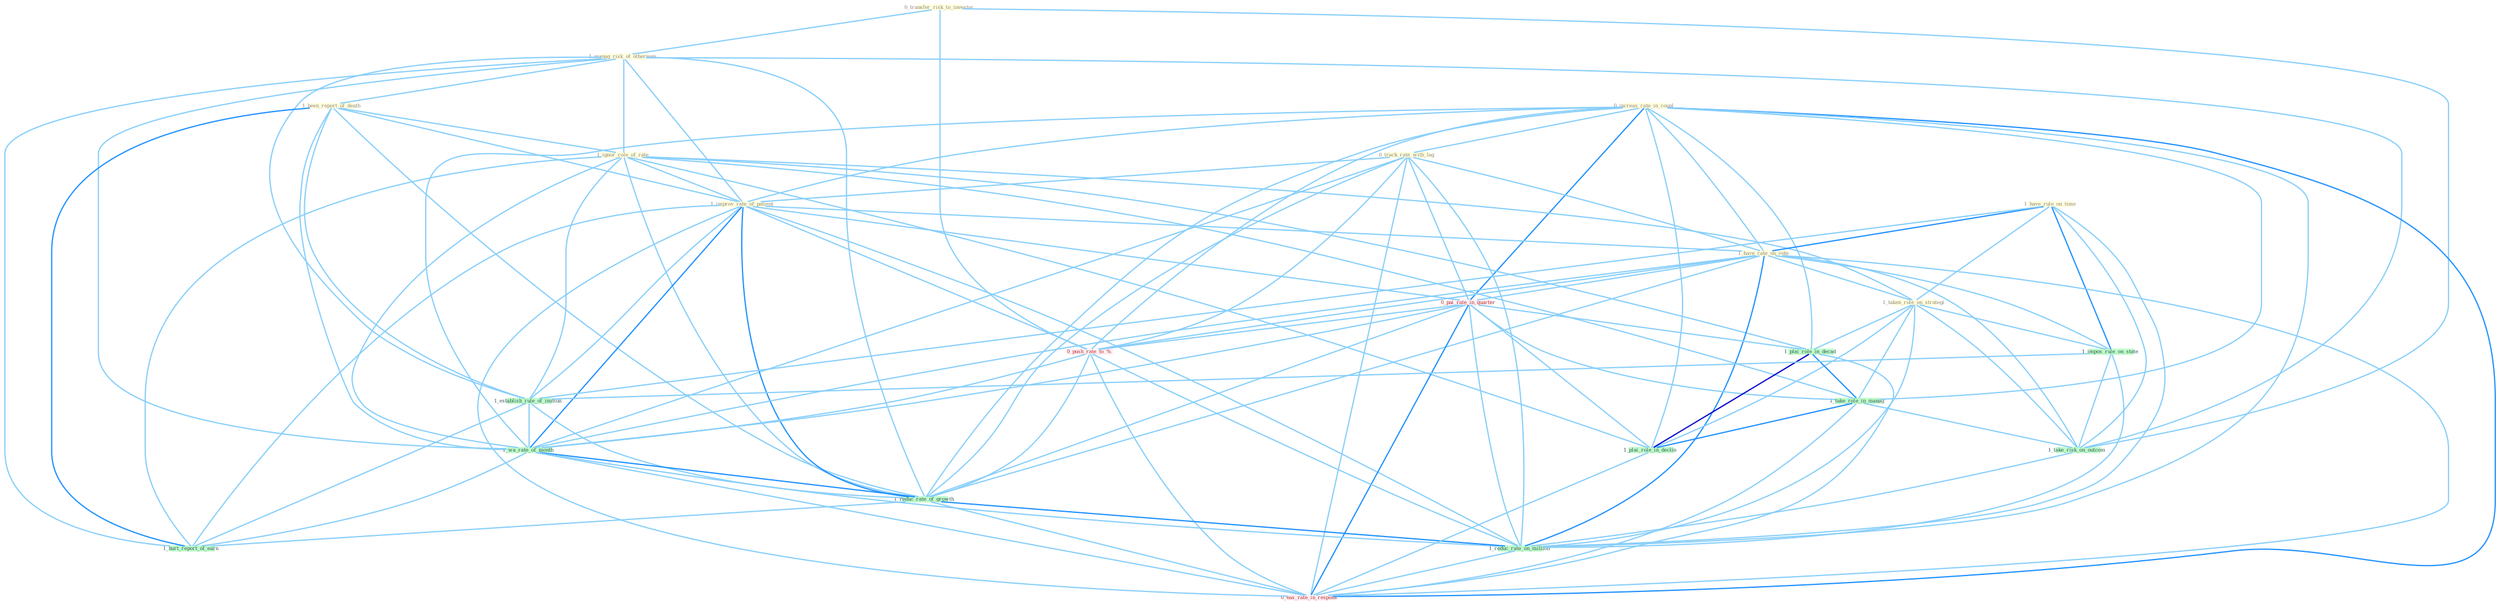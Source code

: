 Graph G{ 
    node
    [shape=polygon,style=filled,width=.5,height=.06,color="#BDFCC9",fixedsize=true,fontsize=4,
    fontcolor="#2f4f4f"];
    {node
    [color="#ffffe0", fontcolor="#8b7d6b"] "0_transfer_risk_to_investor " "1_manag_risk_of_othernum " "0_increas_rate_in_coupl " "0_track_rate_with_lag " "1_been_report_of_death " "1_ignor_role_of_rate " "1_improv_rate_of_patient " "1_have_rule_on_time " "1_have_rate_on_vote " "1_taken_role_on_strategi "}
{node [color="#fff0f5", fontcolor="#b22222"] "0_pai_rate_in_quarter " "0_push_rate_to_% " "0_eas_rate_in_respons "}
edge [color="#B0E2FF"];

	"0_transfer_risk_to_investor " -- "1_manag_risk_of_othernum " [w="1", color="#87cefa" ];
	"0_transfer_risk_to_investor " -- "0_push_rate_to_% " [w="1", color="#87cefa" ];
	"0_transfer_risk_to_investor " -- "1_take_risk_on_outcom " [w="1", color="#87cefa" ];
	"1_manag_risk_of_othernum " -- "1_been_report_of_death " [w="1", color="#87cefa" ];
	"1_manag_risk_of_othernum " -- "1_ignor_role_of_rate " [w="1", color="#87cefa" ];
	"1_manag_risk_of_othernum " -- "1_improv_rate_of_patient " [w="1", color="#87cefa" ];
	"1_manag_risk_of_othernum " -- "1_take_risk_on_outcom " [w="1", color="#87cefa" ];
	"1_manag_risk_of_othernum " -- "1_establish_rule_of_immun " [w="1", color="#87cefa" ];
	"1_manag_risk_of_othernum " -- "1_wa_rate_of_month " [w="1", color="#87cefa" ];
	"1_manag_risk_of_othernum " -- "1_reduc_rate_of_growth " [w="1", color="#87cefa" ];
	"1_manag_risk_of_othernum " -- "1_hurt_report_of_earn " [w="1", color="#87cefa" ];
	"0_increas_rate_in_coupl " -- "0_track_rate_with_lag " [w="1", color="#87cefa" ];
	"0_increas_rate_in_coupl " -- "1_improv_rate_of_patient " [w="1", color="#87cefa" ];
	"0_increas_rate_in_coupl " -- "1_have_rate_on_vote " [w="1", color="#87cefa" ];
	"0_increas_rate_in_coupl " -- "0_pai_rate_in_quarter " [w="2", color="#1e90ff" , len=0.8];
	"0_increas_rate_in_coupl " -- "0_push_rate_to_% " [w="1", color="#87cefa" ];
	"0_increas_rate_in_coupl " -- "1_plai_role_in_decad " [w="1", color="#87cefa" ];
	"0_increas_rate_in_coupl " -- "1_take_role_in_manag " [w="1", color="#87cefa" ];
	"0_increas_rate_in_coupl " -- "1_plai_role_in_declin " [w="1", color="#87cefa" ];
	"0_increas_rate_in_coupl " -- "1_wa_rate_of_month " [w="1", color="#87cefa" ];
	"0_increas_rate_in_coupl " -- "1_reduc_rate_of_growth " [w="1", color="#87cefa" ];
	"0_increas_rate_in_coupl " -- "1_reduc_rate_on_million " [w="1", color="#87cefa" ];
	"0_increas_rate_in_coupl " -- "0_eas_rate_in_respons " [w="2", color="#1e90ff" , len=0.8];
	"0_track_rate_with_lag " -- "1_improv_rate_of_patient " [w="1", color="#87cefa" ];
	"0_track_rate_with_lag " -- "1_have_rate_on_vote " [w="1", color="#87cefa" ];
	"0_track_rate_with_lag " -- "0_pai_rate_in_quarter " [w="1", color="#87cefa" ];
	"0_track_rate_with_lag " -- "0_push_rate_to_% " [w="1", color="#87cefa" ];
	"0_track_rate_with_lag " -- "1_wa_rate_of_month " [w="1", color="#87cefa" ];
	"0_track_rate_with_lag " -- "1_reduc_rate_of_growth " [w="1", color="#87cefa" ];
	"0_track_rate_with_lag " -- "1_reduc_rate_on_million " [w="1", color="#87cefa" ];
	"0_track_rate_with_lag " -- "0_eas_rate_in_respons " [w="1", color="#87cefa" ];
	"1_been_report_of_death " -- "1_ignor_role_of_rate " [w="1", color="#87cefa" ];
	"1_been_report_of_death " -- "1_improv_rate_of_patient " [w="1", color="#87cefa" ];
	"1_been_report_of_death " -- "1_establish_rule_of_immun " [w="1", color="#87cefa" ];
	"1_been_report_of_death " -- "1_wa_rate_of_month " [w="1", color="#87cefa" ];
	"1_been_report_of_death " -- "1_reduc_rate_of_growth " [w="1", color="#87cefa" ];
	"1_been_report_of_death " -- "1_hurt_report_of_earn " [w="2", color="#1e90ff" , len=0.8];
	"1_ignor_role_of_rate " -- "1_improv_rate_of_patient " [w="1", color="#87cefa" ];
	"1_ignor_role_of_rate " -- "1_taken_role_on_strategi " [w="1", color="#87cefa" ];
	"1_ignor_role_of_rate " -- "1_plai_role_in_decad " [w="1", color="#87cefa" ];
	"1_ignor_role_of_rate " -- "1_take_role_in_manag " [w="1", color="#87cefa" ];
	"1_ignor_role_of_rate " -- "1_establish_rule_of_immun " [w="1", color="#87cefa" ];
	"1_ignor_role_of_rate " -- "1_plai_role_in_declin " [w="1", color="#87cefa" ];
	"1_ignor_role_of_rate " -- "1_wa_rate_of_month " [w="1", color="#87cefa" ];
	"1_ignor_role_of_rate " -- "1_reduc_rate_of_growth " [w="1", color="#87cefa" ];
	"1_ignor_role_of_rate " -- "1_hurt_report_of_earn " [w="1", color="#87cefa" ];
	"1_improv_rate_of_patient " -- "1_have_rate_on_vote " [w="1", color="#87cefa" ];
	"1_improv_rate_of_patient " -- "0_pai_rate_in_quarter " [w="1", color="#87cefa" ];
	"1_improv_rate_of_patient " -- "0_push_rate_to_% " [w="1", color="#87cefa" ];
	"1_improv_rate_of_patient " -- "1_establish_rule_of_immun " [w="1", color="#87cefa" ];
	"1_improv_rate_of_patient " -- "1_wa_rate_of_month " [w="2", color="#1e90ff" , len=0.8];
	"1_improv_rate_of_patient " -- "1_reduc_rate_of_growth " [w="2", color="#1e90ff" , len=0.8];
	"1_improv_rate_of_patient " -- "1_reduc_rate_on_million " [w="1", color="#87cefa" ];
	"1_improv_rate_of_patient " -- "1_hurt_report_of_earn " [w="1", color="#87cefa" ];
	"1_improv_rate_of_patient " -- "0_eas_rate_in_respons " [w="1", color="#87cefa" ];
	"1_have_rule_on_time " -- "1_have_rate_on_vote " [w="2", color="#1e90ff" , len=0.8];
	"1_have_rule_on_time " -- "1_taken_role_on_strategi " [w="1", color="#87cefa" ];
	"1_have_rule_on_time " -- "1_impos_rule_on_state " [w="2", color="#1e90ff" , len=0.8];
	"1_have_rule_on_time " -- "1_take_risk_on_outcom " [w="1", color="#87cefa" ];
	"1_have_rule_on_time " -- "1_establish_rule_of_immun " [w="1", color="#87cefa" ];
	"1_have_rule_on_time " -- "1_reduc_rate_on_million " [w="1", color="#87cefa" ];
	"1_have_rate_on_vote " -- "1_taken_role_on_strategi " [w="1", color="#87cefa" ];
	"1_have_rate_on_vote " -- "1_impos_rule_on_state " [w="1", color="#87cefa" ];
	"1_have_rate_on_vote " -- "0_pai_rate_in_quarter " [w="1", color="#87cefa" ];
	"1_have_rate_on_vote " -- "0_push_rate_to_% " [w="1", color="#87cefa" ];
	"1_have_rate_on_vote " -- "1_take_risk_on_outcom " [w="1", color="#87cefa" ];
	"1_have_rate_on_vote " -- "1_wa_rate_of_month " [w="1", color="#87cefa" ];
	"1_have_rate_on_vote " -- "1_reduc_rate_of_growth " [w="1", color="#87cefa" ];
	"1_have_rate_on_vote " -- "1_reduc_rate_on_million " [w="2", color="#1e90ff" , len=0.8];
	"1_have_rate_on_vote " -- "0_eas_rate_in_respons " [w="1", color="#87cefa" ];
	"1_taken_role_on_strategi " -- "1_impos_rule_on_state " [w="1", color="#87cefa" ];
	"1_taken_role_on_strategi " -- "1_plai_role_in_decad " [w="1", color="#87cefa" ];
	"1_taken_role_on_strategi " -- "1_take_role_in_manag " [w="1", color="#87cefa" ];
	"1_taken_role_on_strategi " -- "1_take_risk_on_outcom " [w="1", color="#87cefa" ];
	"1_taken_role_on_strategi " -- "1_plai_role_in_declin " [w="1", color="#87cefa" ];
	"1_taken_role_on_strategi " -- "1_reduc_rate_on_million " [w="1", color="#87cefa" ];
	"1_impos_rule_on_state " -- "1_take_risk_on_outcom " [w="1", color="#87cefa" ];
	"1_impos_rule_on_state " -- "1_establish_rule_of_immun " [w="1", color="#87cefa" ];
	"1_impos_rule_on_state " -- "1_reduc_rate_on_million " [w="1", color="#87cefa" ];
	"0_pai_rate_in_quarter " -- "0_push_rate_to_% " [w="1", color="#87cefa" ];
	"0_pai_rate_in_quarter " -- "1_plai_role_in_decad " [w="1", color="#87cefa" ];
	"0_pai_rate_in_quarter " -- "1_take_role_in_manag " [w="1", color="#87cefa" ];
	"0_pai_rate_in_quarter " -- "1_plai_role_in_declin " [w="1", color="#87cefa" ];
	"0_pai_rate_in_quarter " -- "1_wa_rate_of_month " [w="1", color="#87cefa" ];
	"0_pai_rate_in_quarter " -- "1_reduc_rate_of_growth " [w="1", color="#87cefa" ];
	"0_pai_rate_in_quarter " -- "1_reduc_rate_on_million " [w="1", color="#87cefa" ];
	"0_pai_rate_in_quarter " -- "0_eas_rate_in_respons " [w="2", color="#1e90ff" , len=0.8];
	"0_push_rate_to_% " -- "1_wa_rate_of_month " [w="1", color="#87cefa" ];
	"0_push_rate_to_% " -- "1_reduc_rate_of_growth " [w="1", color="#87cefa" ];
	"0_push_rate_to_% " -- "1_reduc_rate_on_million " [w="1", color="#87cefa" ];
	"0_push_rate_to_% " -- "0_eas_rate_in_respons " [w="1", color="#87cefa" ];
	"1_plai_role_in_decad " -- "1_take_role_in_manag " [w="2", color="#1e90ff" , len=0.8];
	"1_plai_role_in_decad " -- "1_plai_role_in_declin " [w="3", color="#0000cd" , len=0.6];
	"1_plai_role_in_decad " -- "0_eas_rate_in_respons " [w="1", color="#87cefa" ];
	"1_take_role_in_manag " -- "1_take_risk_on_outcom " [w="1", color="#87cefa" ];
	"1_take_role_in_manag " -- "1_plai_role_in_declin " [w="2", color="#1e90ff" , len=0.8];
	"1_take_role_in_manag " -- "0_eas_rate_in_respons " [w="1", color="#87cefa" ];
	"1_take_risk_on_outcom " -- "1_reduc_rate_on_million " [w="1", color="#87cefa" ];
	"1_establish_rule_of_immun " -- "1_wa_rate_of_month " [w="1", color="#87cefa" ];
	"1_establish_rule_of_immun " -- "1_reduc_rate_of_growth " [w="1", color="#87cefa" ];
	"1_establish_rule_of_immun " -- "1_hurt_report_of_earn " [w="1", color="#87cefa" ];
	"1_plai_role_in_declin " -- "0_eas_rate_in_respons " [w="1", color="#87cefa" ];
	"1_wa_rate_of_month " -- "1_reduc_rate_of_growth " [w="2", color="#1e90ff" , len=0.8];
	"1_wa_rate_of_month " -- "1_reduc_rate_on_million " [w="1", color="#87cefa" ];
	"1_wa_rate_of_month " -- "1_hurt_report_of_earn " [w="1", color="#87cefa" ];
	"1_wa_rate_of_month " -- "0_eas_rate_in_respons " [w="1", color="#87cefa" ];
	"1_reduc_rate_of_growth " -- "1_reduc_rate_on_million " [w="2", color="#1e90ff" , len=0.8];
	"1_reduc_rate_of_growth " -- "1_hurt_report_of_earn " [w="1", color="#87cefa" ];
	"1_reduc_rate_of_growth " -- "0_eas_rate_in_respons " [w="1", color="#87cefa" ];
	"1_reduc_rate_on_million " -- "0_eas_rate_in_respons " [w="1", color="#87cefa" ];
}